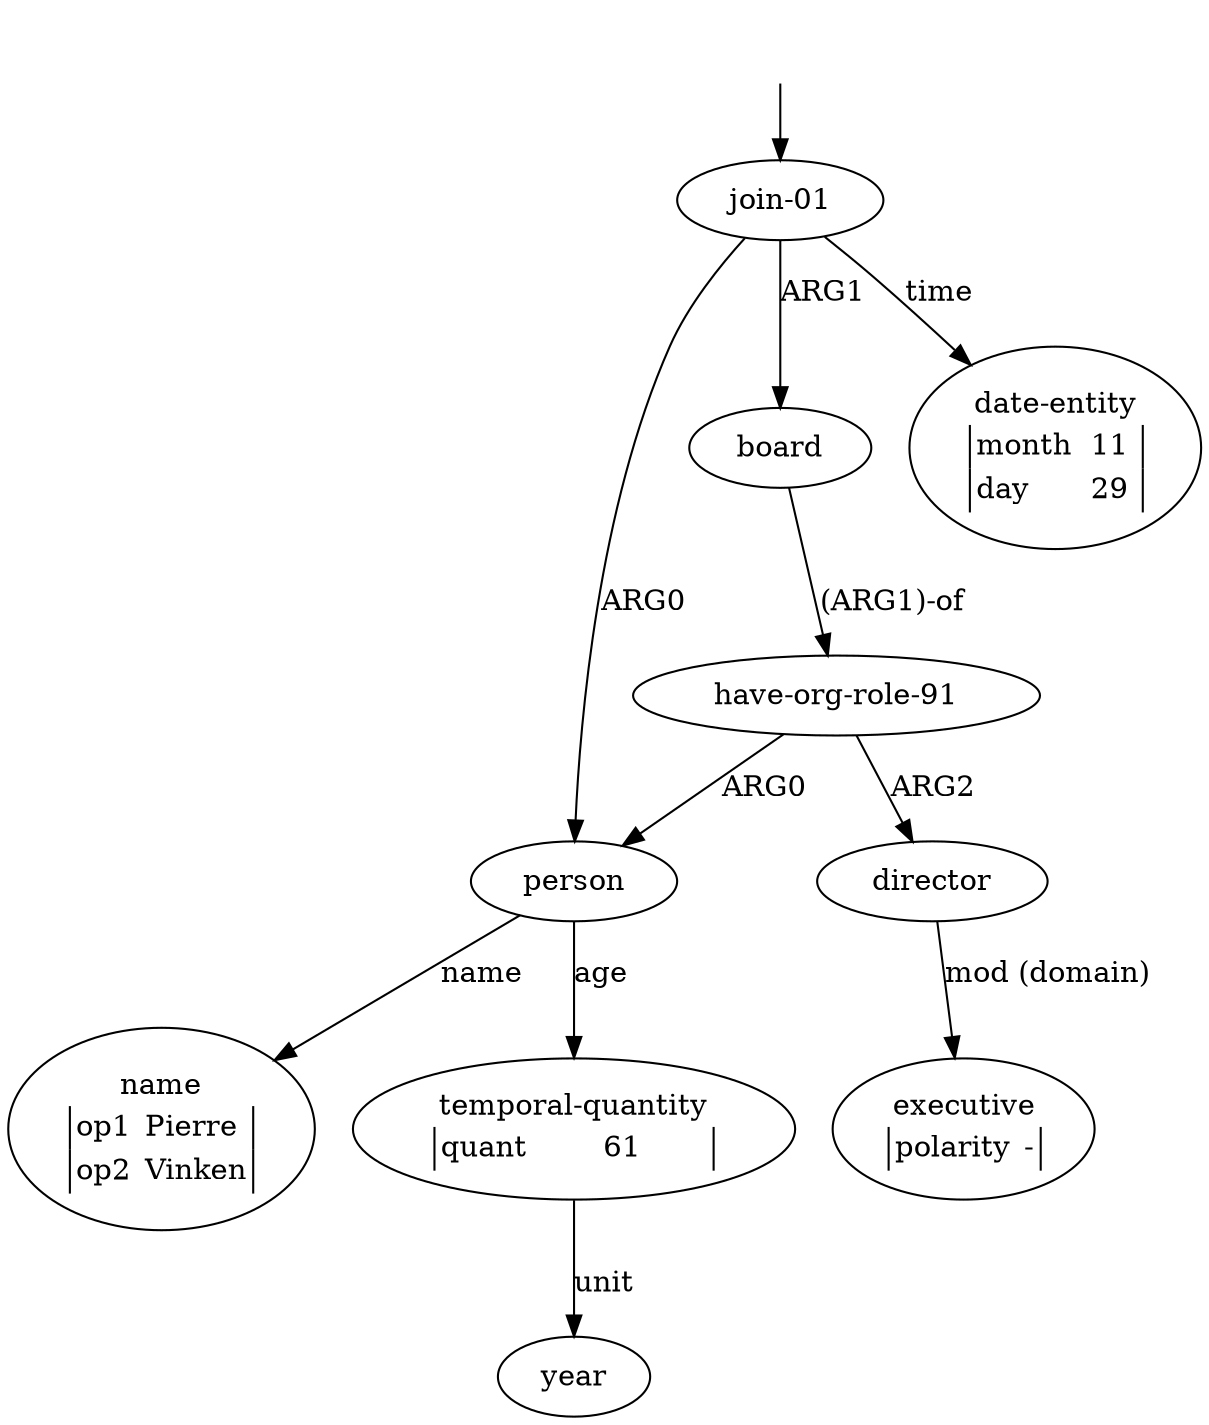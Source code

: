 digraph "20001001" {
  top [ style=invis ];
  top -> 0;
  0 [ label=<<table align="center" border="0" cellspacing="0"><tr><td colspan="2">join-01</td></tr></table>> ];
  1 [ label=<<table align="center" border="0" cellspacing="0"><tr><td colspan="2">person</td></tr></table>> ];
  2 [ label=<<table align="center" border="0" cellspacing="0"><tr><td colspan="2">name</td></tr><tr><td sides="l" border="1" align="left">op1</td><td sides="r" border="1" align="left">Pierre</td></tr><tr><td sides="l" border="1" align="left">op2</td><td sides="r" border="1" align="left">Vinken</td></tr></table>> ];
  3 [ label=<<table align="center" border="0" cellspacing="0"><tr><td colspan="2">temporal-quantity</td></tr><tr><td sides="l" border="1" align="left">quant</td><td sides="r" border="1" align="left">61</td></tr></table>> ];
  4 [ label=<<table align="center" border="0" cellspacing="0"><tr><td colspan="2">year</td></tr></table>> ];
  5 [ label=<<table align="center" border="0" cellspacing="0"><tr><td colspan="2">board</td></tr></table>> ];
  6 [ label=<<table align="center" border="0" cellspacing="0"><tr><td colspan="2">have-org-role-91</td></tr></table>> ];
  7 [ label=<<table align="center" border="0" cellspacing="0"><tr><td colspan="2">director</td></tr></table>> ];
  8 [ label=<<table align="center" border="0" cellspacing="0"><tr><td colspan="2">executive</td></tr><tr><td sides="l" border="1" align="left">polarity</td><td sides="r" border="1" align="left">-</td></tr></table>> ];
  9 [ label=<<table align="center" border="0" cellspacing="0"><tr><td colspan="2">date-entity</td></tr><tr><td sides="l" border="1" align="left">month</td><td sides="r" border="1" align="left">11</td></tr><tr><td sides="l" border="1" align="left">day</td><td sides="r" border="1" align="left">29</td></tr></table>> ];
  5 -> 6 [ label="(ARG1)-of" ];
  7 -> 8 [ label="mod (domain)" ];
  3 -> 4 [ label="unit" ];
  6 -> 1 [ label="ARG0" ];
  1 -> 2 [ label="name" ];
  6 -> 7 [ label="ARG2" ];
  0 -> 9 [ label="time" ];
  0 -> 1 [ label="ARG0" ];
  0 -> 5 [ label="ARG1" ];
  1 -> 3 [ label="age" ];
}


